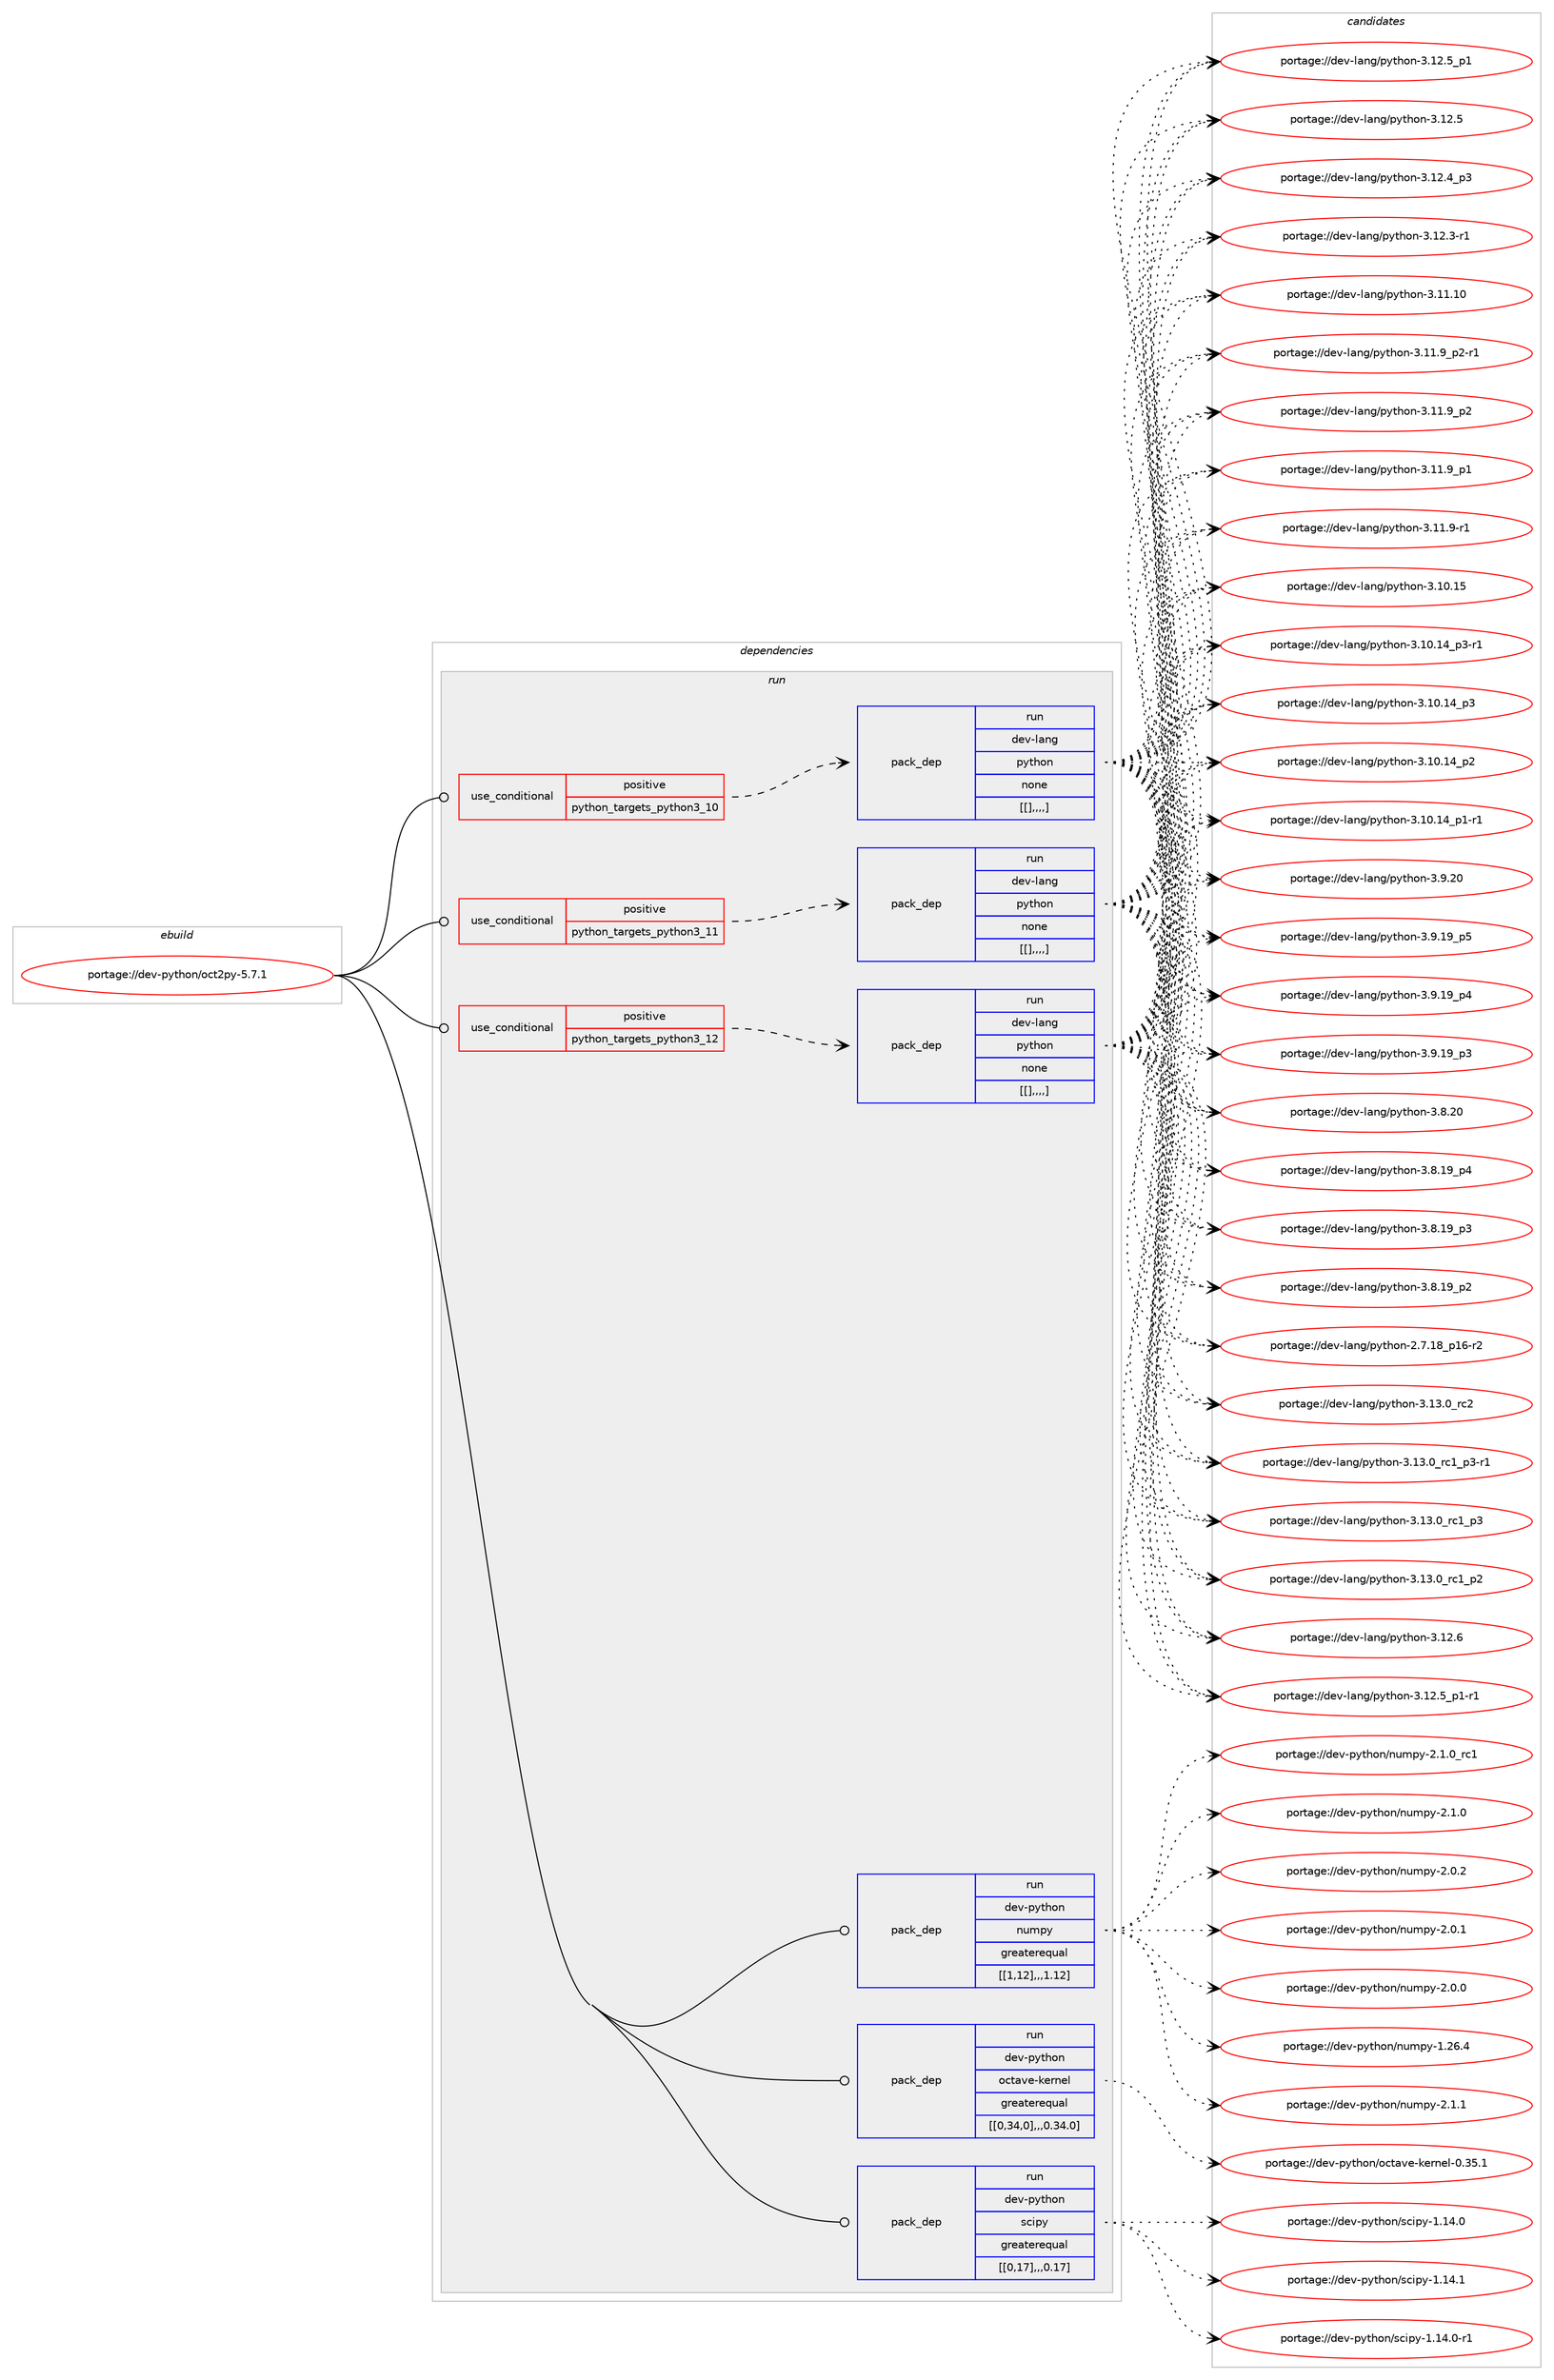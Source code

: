 digraph prolog {

# *************
# Graph options
# *************

newrank=true;
concentrate=true;
compound=true;
graph [rankdir=LR,fontname=Helvetica,fontsize=10,ranksep=1.5];#, ranksep=2.5, nodesep=0.2];
edge  [arrowhead=vee];
node  [fontname=Helvetica,fontsize=10];

# **********
# The ebuild
# **********

subgraph cluster_leftcol {
color=gray;
label=<<i>ebuild</i>>;
id [label="portage://dev-python/oct2py-5.7.1", color=red, width=4, href="../dev-python/oct2py-5.7.1.svg"];
}

# ****************
# The dependencies
# ****************

subgraph cluster_midcol {
color=gray;
label=<<i>dependencies</i>>;
subgraph cluster_compile {
fillcolor="#eeeeee";
style=filled;
label=<<i>compile</i>>;
}
subgraph cluster_compileandrun {
fillcolor="#eeeeee";
style=filled;
label=<<i>compile and run</i>>;
}
subgraph cluster_run {
fillcolor="#eeeeee";
style=filled;
label=<<i>run</i>>;
subgraph cond36118 {
dependency154109 [label=<<TABLE BORDER="0" CELLBORDER="1" CELLSPACING="0" CELLPADDING="4"><TR><TD ROWSPAN="3" CELLPADDING="10">use_conditional</TD></TR><TR><TD>positive</TD></TR><TR><TD>python_targets_python3_10</TD></TR></TABLE>>, shape=none, color=red];
subgraph pack116773 {
dependency154110 [label=<<TABLE BORDER="0" CELLBORDER="1" CELLSPACING="0" CELLPADDING="4" WIDTH="220"><TR><TD ROWSPAN="6" CELLPADDING="30">pack_dep</TD></TR><TR><TD WIDTH="110">run</TD></TR><TR><TD>dev-lang</TD></TR><TR><TD>python</TD></TR><TR><TD>none</TD></TR><TR><TD>[[],,,,]</TD></TR></TABLE>>, shape=none, color=blue];
}
dependency154109:e -> dependency154110:w [weight=20,style="dashed",arrowhead="vee"];
}
id:e -> dependency154109:w [weight=20,style="solid",arrowhead="odot"];
subgraph cond36119 {
dependency154111 [label=<<TABLE BORDER="0" CELLBORDER="1" CELLSPACING="0" CELLPADDING="4"><TR><TD ROWSPAN="3" CELLPADDING="10">use_conditional</TD></TR><TR><TD>positive</TD></TR><TR><TD>python_targets_python3_11</TD></TR></TABLE>>, shape=none, color=red];
subgraph pack116774 {
dependency154112 [label=<<TABLE BORDER="0" CELLBORDER="1" CELLSPACING="0" CELLPADDING="4" WIDTH="220"><TR><TD ROWSPAN="6" CELLPADDING="30">pack_dep</TD></TR><TR><TD WIDTH="110">run</TD></TR><TR><TD>dev-lang</TD></TR><TR><TD>python</TD></TR><TR><TD>none</TD></TR><TR><TD>[[],,,,]</TD></TR></TABLE>>, shape=none, color=blue];
}
dependency154111:e -> dependency154112:w [weight=20,style="dashed",arrowhead="vee"];
}
id:e -> dependency154111:w [weight=20,style="solid",arrowhead="odot"];
subgraph cond36120 {
dependency154113 [label=<<TABLE BORDER="0" CELLBORDER="1" CELLSPACING="0" CELLPADDING="4"><TR><TD ROWSPAN="3" CELLPADDING="10">use_conditional</TD></TR><TR><TD>positive</TD></TR><TR><TD>python_targets_python3_12</TD></TR></TABLE>>, shape=none, color=red];
subgraph pack116775 {
dependency154114 [label=<<TABLE BORDER="0" CELLBORDER="1" CELLSPACING="0" CELLPADDING="4" WIDTH="220"><TR><TD ROWSPAN="6" CELLPADDING="30">pack_dep</TD></TR><TR><TD WIDTH="110">run</TD></TR><TR><TD>dev-lang</TD></TR><TR><TD>python</TD></TR><TR><TD>none</TD></TR><TR><TD>[[],,,,]</TD></TR></TABLE>>, shape=none, color=blue];
}
dependency154113:e -> dependency154114:w [weight=20,style="dashed",arrowhead="vee"];
}
id:e -> dependency154113:w [weight=20,style="solid",arrowhead="odot"];
subgraph pack116776 {
dependency154115 [label=<<TABLE BORDER="0" CELLBORDER="1" CELLSPACING="0" CELLPADDING="4" WIDTH="220"><TR><TD ROWSPAN="6" CELLPADDING="30">pack_dep</TD></TR><TR><TD WIDTH="110">run</TD></TR><TR><TD>dev-python</TD></TR><TR><TD>numpy</TD></TR><TR><TD>greaterequal</TD></TR><TR><TD>[[1,12],,,1.12]</TD></TR></TABLE>>, shape=none, color=blue];
}
id:e -> dependency154115:w [weight=20,style="solid",arrowhead="odot"];
subgraph pack116777 {
dependency154116 [label=<<TABLE BORDER="0" CELLBORDER="1" CELLSPACING="0" CELLPADDING="4" WIDTH="220"><TR><TD ROWSPAN="6" CELLPADDING="30">pack_dep</TD></TR><TR><TD WIDTH="110">run</TD></TR><TR><TD>dev-python</TD></TR><TR><TD>octave-kernel</TD></TR><TR><TD>greaterequal</TD></TR><TR><TD>[[0,34,0],,,0.34.0]</TD></TR></TABLE>>, shape=none, color=blue];
}
id:e -> dependency154116:w [weight=20,style="solid",arrowhead="odot"];
subgraph pack116778 {
dependency154117 [label=<<TABLE BORDER="0" CELLBORDER="1" CELLSPACING="0" CELLPADDING="4" WIDTH="220"><TR><TD ROWSPAN="6" CELLPADDING="30">pack_dep</TD></TR><TR><TD WIDTH="110">run</TD></TR><TR><TD>dev-python</TD></TR><TR><TD>scipy</TD></TR><TR><TD>greaterequal</TD></TR><TR><TD>[[0,17],,,0.17]</TD></TR></TABLE>>, shape=none, color=blue];
}
id:e -> dependency154117:w [weight=20,style="solid",arrowhead="odot"];
}
}

# **************
# The candidates
# **************

subgraph cluster_choices {
rank=same;
color=gray;
label=<<i>candidates</i>>;

subgraph choice116773 {
color=black;
nodesep=1;
choice10010111845108971101034711212111610411111045514649514648951149950 [label="portage://dev-lang/python-3.13.0_rc2", color=red, width=4,href="../dev-lang/python-3.13.0_rc2.svg"];
choice1001011184510897110103471121211161041111104551464951464895114994995112514511449 [label="portage://dev-lang/python-3.13.0_rc1_p3-r1", color=red, width=4,href="../dev-lang/python-3.13.0_rc1_p3-r1.svg"];
choice100101118451089711010347112121116104111110455146495146489511499499511251 [label="portage://dev-lang/python-3.13.0_rc1_p3", color=red, width=4,href="../dev-lang/python-3.13.0_rc1_p3.svg"];
choice100101118451089711010347112121116104111110455146495146489511499499511250 [label="portage://dev-lang/python-3.13.0_rc1_p2", color=red, width=4,href="../dev-lang/python-3.13.0_rc1_p2.svg"];
choice10010111845108971101034711212111610411111045514649504654 [label="portage://dev-lang/python-3.12.6", color=red, width=4,href="../dev-lang/python-3.12.6.svg"];
choice1001011184510897110103471121211161041111104551464950465395112494511449 [label="portage://dev-lang/python-3.12.5_p1-r1", color=red, width=4,href="../dev-lang/python-3.12.5_p1-r1.svg"];
choice100101118451089711010347112121116104111110455146495046539511249 [label="portage://dev-lang/python-3.12.5_p1", color=red, width=4,href="../dev-lang/python-3.12.5_p1.svg"];
choice10010111845108971101034711212111610411111045514649504653 [label="portage://dev-lang/python-3.12.5", color=red, width=4,href="../dev-lang/python-3.12.5.svg"];
choice100101118451089711010347112121116104111110455146495046529511251 [label="portage://dev-lang/python-3.12.4_p3", color=red, width=4,href="../dev-lang/python-3.12.4_p3.svg"];
choice100101118451089711010347112121116104111110455146495046514511449 [label="portage://dev-lang/python-3.12.3-r1", color=red, width=4,href="../dev-lang/python-3.12.3-r1.svg"];
choice1001011184510897110103471121211161041111104551464949464948 [label="portage://dev-lang/python-3.11.10", color=red, width=4,href="../dev-lang/python-3.11.10.svg"];
choice1001011184510897110103471121211161041111104551464949465795112504511449 [label="portage://dev-lang/python-3.11.9_p2-r1", color=red, width=4,href="../dev-lang/python-3.11.9_p2-r1.svg"];
choice100101118451089711010347112121116104111110455146494946579511250 [label="portage://dev-lang/python-3.11.9_p2", color=red, width=4,href="../dev-lang/python-3.11.9_p2.svg"];
choice100101118451089711010347112121116104111110455146494946579511249 [label="portage://dev-lang/python-3.11.9_p1", color=red, width=4,href="../dev-lang/python-3.11.9_p1.svg"];
choice100101118451089711010347112121116104111110455146494946574511449 [label="portage://dev-lang/python-3.11.9-r1", color=red, width=4,href="../dev-lang/python-3.11.9-r1.svg"];
choice1001011184510897110103471121211161041111104551464948464953 [label="portage://dev-lang/python-3.10.15", color=red, width=4,href="../dev-lang/python-3.10.15.svg"];
choice100101118451089711010347112121116104111110455146494846495295112514511449 [label="portage://dev-lang/python-3.10.14_p3-r1", color=red, width=4,href="../dev-lang/python-3.10.14_p3-r1.svg"];
choice10010111845108971101034711212111610411111045514649484649529511251 [label="portage://dev-lang/python-3.10.14_p3", color=red, width=4,href="../dev-lang/python-3.10.14_p3.svg"];
choice10010111845108971101034711212111610411111045514649484649529511250 [label="portage://dev-lang/python-3.10.14_p2", color=red, width=4,href="../dev-lang/python-3.10.14_p2.svg"];
choice100101118451089711010347112121116104111110455146494846495295112494511449 [label="portage://dev-lang/python-3.10.14_p1-r1", color=red, width=4,href="../dev-lang/python-3.10.14_p1-r1.svg"];
choice10010111845108971101034711212111610411111045514657465048 [label="portage://dev-lang/python-3.9.20", color=red, width=4,href="../dev-lang/python-3.9.20.svg"];
choice100101118451089711010347112121116104111110455146574649579511253 [label="portage://dev-lang/python-3.9.19_p5", color=red, width=4,href="../dev-lang/python-3.9.19_p5.svg"];
choice100101118451089711010347112121116104111110455146574649579511252 [label="portage://dev-lang/python-3.9.19_p4", color=red, width=4,href="../dev-lang/python-3.9.19_p4.svg"];
choice100101118451089711010347112121116104111110455146574649579511251 [label="portage://dev-lang/python-3.9.19_p3", color=red, width=4,href="../dev-lang/python-3.9.19_p3.svg"];
choice10010111845108971101034711212111610411111045514656465048 [label="portage://dev-lang/python-3.8.20", color=red, width=4,href="../dev-lang/python-3.8.20.svg"];
choice100101118451089711010347112121116104111110455146564649579511252 [label="portage://dev-lang/python-3.8.19_p4", color=red, width=4,href="../dev-lang/python-3.8.19_p4.svg"];
choice100101118451089711010347112121116104111110455146564649579511251 [label="portage://dev-lang/python-3.8.19_p3", color=red, width=4,href="../dev-lang/python-3.8.19_p3.svg"];
choice100101118451089711010347112121116104111110455146564649579511250 [label="portage://dev-lang/python-3.8.19_p2", color=red, width=4,href="../dev-lang/python-3.8.19_p2.svg"];
choice100101118451089711010347112121116104111110455046554649569511249544511450 [label="portage://dev-lang/python-2.7.18_p16-r2", color=red, width=4,href="../dev-lang/python-2.7.18_p16-r2.svg"];
dependency154110:e -> choice10010111845108971101034711212111610411111045514649514648951149950:w [style=dotted,weight="100"];
dependency154110:e -> choice1001011184510897110103471121211161041111104551464951464895114994995112514511449:w [style=dotted,weight="100"];
dependency154110:e -> choice100101118451089711010347112121116104111110455146495146489511499499511251:w [style=dotted,weight="100"];
dependency154110:e -> choice100101118451089711010347112121116104111110455146495146489511499499511250:w [style=dotted,weight="100"];
dependency154110:e -> choice10010111845108971101034711212111610411111045514649504654:w [style=dotted,weight="100"];
dependency154110:e -> choice1001011184510897110103471121211161041111104551464950465395112494511449:w [style=dotted,weight="100"];
dependency154110:e -> choice100101118451089711010347112121116104111110455146495046539511249:w [style=dotted,weight="100"];
dependency154110:e -> choice10010111845108971101034711212111610411111045514649504653:w [style=dotted,weight="100"];
dependency154110:e -> choice100101118451089711010347112121116104111110455146495046529511251:w [style=dotted,weight="100"];
dependency154110:e -> choice100101118451089711010347112121116104111110455146495046514511449:w [style=dotted,weight="100"];
dependency154110:e -> choice1001011184510897110103471121211161041111104551464949464948:w [style=dotted,weight="100"];
dependency154110:e -> choice1001011184510897110103471121211161041111104551464949465795112504511449:w [style=dotted,weight="100"];
dependency154110:e -> choice100101118451089711010347112121116104111110455146494946579511250:w [style=dotted,weight="100"];
dependency154110:e -> choice100101118451089711010347112121116104111110455146494946579511249:w [style=dotted,weight="100"];
dependency154110:e -> choice100101118451089711010347112121116104111110455146494946574511449:w [style=dotted,weight="100"];
dependency154110:e -> choice1001011184510897110103471121211161041111104551464948464953:w [style=dotted,weight="100"];
dependency154110:e -> choice100101118451089711010347112121116104111110455146494846495295112514511449:w [style=dotted,weight="100"];
dependency154110:e -> choice10010111845108971101034711212111610411111045514649484649529511251:w [style=dotted,weight="100"];
dependency154110:e -> choice10010111845108971101034711212111610411111045514649484649529511250:w [style=dotted,weight="100"];
dependency154110:e -> choice100101118451089711010347112121116104111110455146494846495295112494511449:w [style=dotted,weight="100"];
dependency154110:e -> choice10010111845108971101034711212111610411111045514657465048:w [style=dotted,weight="100"];
dependency154110:e -> choice100101118451089711010347112121116104111110455146574649579511253:w [style=dotted,weight="100"];
dependency154110:e -> choice100101118451089711010347112121116104111110455146574649579511252:w [style=dotted,weight="100"];
dependency154110:e -> choice100101118451089711010347112121116104111110455146574649579511251:w [style=dotted,weight="100"];
dependency154110:e -> choice10010111845108971101034711212111610411111045514656465048:w [style=dotted,weight="100"];
dependency154110:e -> choice100101118451089711010347112121116104111110455146564649579511252:w [style=dotted,weight="100"];
dependency154110:e -> choice100101118451089711010347112121116104111110455146564649579511251:w [style=dotted,weight="100"];
dependency154110:e -> choice100101118451089711010347112121116104111110455146564649579511250:w [style=dotted,weight="100"];
dependency154110:e -> choice100101118451089711010347112121116104111110455046554649569511249544511450:w [style=dotted,weight="100"];
}
subgraph choice116774 {
color=black;
nodesep=1;
choice10010111845108971101034711212111610411111045514649514648951149950 [label="portage://dev-lang/python-3.13.0_rc2", color=red, width=4,href="../dev-lang/python-3.13.0_rc2.svg"];
choice1001011184510897110103471121211161041111104551464951464895114994995112514511449 [label="portage://dev-lang/python-3.13.0_rc1_p3-r1", color=red, width=4,href="../dev-lang/python-3.13.0_rc1_p3-r1.svg"];
choice100101118451089711010347112121116104111110455146495146489511499499511251 [label="portage://dev-lang/python-3.13.0_rc1_p3", color=red, width=4,href="../dev-lang/python-3.13.0_rc1_p3.svg"];
choice100101118451089711010347112121116104111110455146495146489511499499511250 [label="portage://dev-lang/python-3.13.0_rc1_p2", color=red, width=4,href="../dev-lang/python-3.13.0_rc1_p2.svg"];
choice10010111845108971101034711212111610411111045514649504654 [label="portage://dev-lang/python-3.12.6", color=red, width=4,href="../dev-lang/python-3.12.6.svg"];
choice1001011184510897110103471121211161041111104551464950465395112494511449 [label="portage://dev-lang/python-3.12.5_p1-r1", color=red, width=4,href="../dev-lang/python-3.12.5_p1-r1.svg"];
choice100101118451089711010347112121116104111110455146495046539511249 [label="portage://dev-lang/python-3.12.5_p1", color=red, width=4,href="../dev-lang/python-3.12.5_p1.svg"];
choice10010111845108971101034711212111610411111045514649504653 [label="portage://dev-lang/python-3.12.5", color=red, width=4,href="../dev-lang/python-3.12.5.svg"];
choice100101118451089711010347112121116104111110455146495046529511251 [label="portage://dev-lang/python-3.12.4_p3", color=red, width=4,href="../dev-lang/python-3.12.4_p3.svg"];
choice100101118451089711010347112121116104111110455146495046514511449 [label="portage://dev-lang/python-3.12.3-r1", color=red, width=4,href="../dev-lang/python-3.12.3-r1.svg"];
choice1001011184510897110103471121211161041111104551464949464948 [label="portage://dev-lang/python-3.11.10", color=red, width=4,href="../dev-lang/python-3.11.10.svg"];
choice1001011184510897110103471121211161041111104551464949465795112504511449 [label="portage://dev-lang/python-3.11.9_p2-r1", color=red, width=4,href="../dev-lang/python-3.11.9_p2-r1.svg"];
choice100101118451089711010347112121116104111110455146494946579511250 [label="portage://dev-lang/python-3.11.9_p2", color=red, width=4,href="../dev-lang/python-3.11.9_p2.svg"];
choice100101118451089711010347112121116104111110455146494946579511249 [label="portage://dev-lang/python-3.11.9_p1", color=red, width=4,href="../dev-lang/python-3.11.9_p1.svg"];
choice100101118451089711010347112121116104111110455146494946574511449 [label="portage://dev-lang/python-3.11.9-r1", color=red, width=4,href="../dev-lang/python-3.11.9-r1.svg"];
choice1001011184510897110103471121211161041111104551464948464953 [label="portage://dev-lang/python-3.10.15", color=red, width=4,href="../dev-lang/python-3.10.15.svg"];
choice100101118451089711010347112121116104111110455146494846495295112514511449 [label="portage://dev-lang/python-3.10.14_p3-r1", color=red, width=4,href="../dev-lang/python-3.10.14_p3-r1.svg"];
choice10010111845108971101034711212111610411111045514649484649529511251 [label="portage://dev-lang/python-3.10.14_p3", color=red, width=4,href="../dev-lang/python-3.10.14_p3.svg"];
choice10010111845108971101034711212111610411111045514649484649529511250 [label="portage://dev-lang/python-3.10.14_p2", color=red, width=4,href="../dev-lang/python-3.10.14_p2.svg"];
choice100101118451089711010347112121116104111110455146494846495295112494511449 [label="portage://dev-lang/python-3.10.14_p1-r1", color=red, width=4,href="../dev-lang/python-3.10.14_p1-r1.svg"];
choice10010111845108971101034711212111610411111045514657465048 [label="portage://dev-lang/python-3.9.20", color=red, width=4,href="../dev-lang/python-3.9.20.svg"];
choice100101118451089711010347112121116104111110455146574649579511253 [label="portage://dev-lang/python-3.9.19_p5", color=red, width=4,href="../dev-lang/python-3.9.19_p5.svg"];
choice100101118451089711010347112121116104111110455146574649579511252 [label="portage://dev-lang/python-3.9.19_p4", color=red, width=4,href="../dev-lang/python-3.9.19_p4.svg"];
choice100101118451089711010347112121116104111110455146574649579511251 [label="portage://dev-lang/python-3.9.19_p3", color=red, width=4,href="../dev-lang/python-3.9.19_p3.svg"];
choice10010111845108971101034711212111610411111045514656465048 [label="portage://dev-lang/python-3.8.20", color=red, width=4,href="../dev-lang/python-3.8.20.svg"];
choice100101118451089711010347112121116104111110455146564649579511252 [label="portage://dev-lang/python-3.8.19_p4", color=red, width=4,href="../dev-lang/python-3.8.19_p4.svg"];
choice100101118451089711010347112121116104111110455146564649579511251 [label="portage://dev-lang/python-3.8.19_p3", color=red, width=4,href="../dev-lang/python-3.8.19_p3.svg"];
choice100101118451089711010347112121116104111110455146564649579511250 [label="portage://dev-lang/python-3.8.19_p2", color=red, width=4,href="../dev-lang/python-3.8.19_p2.svg"];
choice100101118451089711010347112121116104111110455046554649569511249544511450 [label="portage://dev-lang/python-2.7.18_p16-r2", color=red, width=4,href="../dev-lang/python-2.7.18_p16-r2.svg"];
dependency154112:e -> choice10010111845108971101034711212111610411111045514649514648951149950:w [style=dotted,weight="100"];
dependency154112:e -> choice1001011184510897110103471121211161041111104551464951464895114994995112514511449:w [style=dotted,weight="100"];
dependency154112:e -> choice100101118451089711010347112121116104111110455146495146489511499499511251:w [style=dotted,weight="100"];
dependency154112:e -> choice100101118451089711010347112121116104111110455146495146489511499499511250:w [style=dotted,weight="100"];
dependency154112:e -> choice10010111845108971101034711212111610411111045514649504654:w [style=dotted,weight="100"];
dependency154112:e -> choice1001011184510897110103471121211161041111104551464950465395112494511449:w [style=dotted,weight="100"];
dependency154112:e -> choice100101118451089711010347112121116104111110455146495046539511249:w [style=dotted,weight="100"];
dependency154112:e -> choice10010111845108971101034711212111610411111045514649504653:w [style=dotted,weight="100"];
dependency154112:e -> choice100101118451089711010347112121116104111110455146495046529511251:w [style=dotted,weight="100"];
dependency154112:e -> choice100101118451089711010347112121116104111110455146495046514511449:w [style=dotted,weight="100"];
dependency154112:e -> choice1001011184510897110103471121211161041111104551464949464948:w [style=dotted,weight="100"];
dependency154112:e -> choice1001011184510897110103471121211161041111104551464949465795112504511449:w [style=dotted,weight="100"];
dependency154112:e -> choice100101118451089711010347112121116104111110455146494946579511250:w [style=dotted,weight="100"];
dependency154112:e -> choice100101118451089711010347112121116104111110455146494946579511249:w [style=dotted,weight="100"];
dependency154112:e -> choice100101118451089711010347112121116104111110455146494946574511449:w [style=dotted,weight="100"];
dependency154112:e -> choice1001011184510897110103471121211161041111104551464948464953:w [style=dotted,weight="100"];
dependency154112:e -> choice100101118451089711010347112121116104111110455146494846495295112514511449:w [style=dotted,weight="100"];
dependency154112:e -> choice10010111845108971101034711212111610411111045514649484649529511251:w [style=dotted,weight="100"];
dependency154112:e -> choice10010111845108971101034711212111610411111045514649484649529511250:w [style=dotted,weight="100"];
dependency154112:e -> choice100101118451089711010347112121116104111110455146494846495295112494511449:w [style=dotted,weight="100"];
dependency154112:e -> choice10010111845108971101034711212111610411111045514657465048:w [style=dotted,weight="100"];
dependency154112:e -> choice100101118451089711010347112121116104111110455146574649579511253:w [style=dotted,weight="100"];
dependency154112:e -> choice100101118451089711010347112121116104111110455146574649579511252:w [style=dotted,weight="100"];
dependency154112:e -> choice100101118451089711010347112121116104111110455146574649579511251:w [style=dotted,weight="100"];
dependency154112:e -> choice10010111845108971101034711212111610411111045514656465048:w [style=dotted,weight="100"];
dependency154112:e -> choice100101118451089711010347112121116104111110455146564649579511252:w [style=dotted,weight="100"];
dependency154112:e -> choice100101118451089711010347112121116104111110455146564649579511251:w [style=dotted,weight="100"];
dependency154112:e -> choice100101118451089711010347112121116104111110455146564649579511250:w [style=dotted,weight="100"];
dependency154112:e -> choice100101118451089711010347112121116104111110455046554649569511249544511450:w [style=dotted,weight="100"];
}
subgraph choice116775 {
color=black;
nodesep=1;
choice10010111845108971101034711212111610411111045514649514648951149950 [label="portage://dev-lang/python-3.13.0_rc2", color=red, width=4,href="../dev-lang/python-3.13.0_rc2.svg"];
choice1001011184510897110103471121211161041111104551464951464895114994995112514511449 [label="portage://dev-lang/python-3.13.0_rc1_p3-r1", color=red, width=4,href="../dev-lang/python-3.13.0_rc1_p3-r1.svg"];
choice100101118451089711010347112121116104111110455146495146489511499499511251 [label="portage://dev-lang/python-3.13.0_rc1_p3", color=red, width=4,href="../dev-lang/python-3.13.0_rc1_p3.svg"];
choice100101118451089711010347112121116104111110455146495146489511499499511250 [label="portage://dev-lang/python-3.13.0_rc1_p2", color=red, width=4,href="../dev-lang/python-3.13.0_rc1_p2.svg"];
choice10010111845108971101034711212111610411111045514649504654 [label="portage://dev-lang/python-3.12.6", color=red, width=4,href="../dev-lang/python-3.12.6.svg"];
choice1001011184510897110103471121211161041111104551464950465395112494511449 [label="portage://dev-lang/python-3.12.5_p1-r1", color=red, width=4,href="../dev-lang/python-3.12.5_p1-r1.svg"];
choice100101118451089711010347112121116104111110455146495046539511249 [label="portage://dev-lang/python-3.12.5_p1", color=red, width=4,href="../dev-lang/python-3.12.5_p1.svg"];
choice10010111845108971101034711212111610411111045514649504653 [label="portage://dev-lang/python-3.12.5", color=red, width=4,href="../dev-lang/python-3.12.5.svg"];
choice100101118451089711010347112121116104111110455146495046529511251 [label="portage://dev-lang/python-3.12.4_p3", color=red, width=4,href="../dev-lang/python-3.12.4_p3.svg"];
choice100101118451089711010347112121116104111110455146495046514511449 [label="portage://dev-lang/python-3.12.3-r1", color=red, width=4,href="../dev-lang/python-3.12.3-r1.svg"];
choice1001011184510897110103471121211161041111104551464949464948 [label="portage://dev-lang/python-3.11.10", color=red, width=4,href="../dev-lang/python-3.11.10.svg"];
choice1001011184510897110103471121211161041111104551464949465795112504511449 [label="portage://dev-lang/python-3.11.9_p2-r1", color=red, width=4,href="../dev-lang/python-3.11.9_p2-r1.svg"];
choice100101118451089711010347112121116104111110455146494946579511250 [label="portage://dev-lang/python-3.11.9_p2", color=red, width=4,href="../dev-lang/python-3.11.9_p2.svg"];
choice100101118451089711010347112121116104111110455146494946579511249 [label="portage://dev-lang/python-3.11.9_p1", color=red, width=4,href="../dev-lang/python-3.11.9_p1.svg"];
choice100101118451089711010347112121116104111110455146494946574511449 [label="portage://dev-lang/python-3.11.9-r1", color=red, width=4,href="../dev-lang/python-3.11.9-r1.svg"];
choice1001011184510897110103471121211161041111104551464948464953 [label="portage://dev-lang/python-3.10.15", color=red, width=4,href="../dev-lang/python-3.10.15.svg"];
choice100101118451089711010347112121116104111110455146494846495295112514511449 [label="portage://dev-lang/python-3.10.14_p3-r1", color=red, width=4,href="../dev-lang/python-3.10.14_p3-r1.svg"];
choice10010111845108971101034711212111610411111045514649484649529511251 [label="portage://dev-lang/python-3.10.14_p3", color=red, width=4,href="../dev-lang/python-3.10.14_p3.svg"];
choice10010111845108971101034711212111610411111045514649484649529511250 [label="portage://dev-lang/python-3.10.14_p2", color=red, width=4,href="../dev-lang/python-3.10.14_p2.svg"];
choice100101118451089711010347112121116104111110455146494846495295112494511449 [label="portage://dev-lang/python-3.10.14_p1-r1", color=red, width=4,href="../dev-lang/python-3.10.14_p1-r1.svg"];
choice10010111845108971101034711212111610411111045514657465048 [label="portage://dev-lang/python-3.9.20", color=red, width=4,href="../dev-lang/python-3.9.20.svg"];
choice100101118451089711010347112121116104111110455146574649579511253 [label="portage://dev-lang/python-3.9.19_p5", color=red, width=4,href="../dev-lang/python-3.9.19_p5.svg"];
choice100101118451089711010347112121116104111110455146574649579511252 [label="portage://dev-lang/python-3.9.19_p4", color=red, width=4,href="../dev-lang/python-3.9.19_p4.svg"];
choice100101118451089711010347112121116104111110455146574649579511251 [label="portage://dev-lang/python-3.9.19_p3", color=red, width=4,href="../dev-lang/python-3.9.19_p3.svg"];
choice10010111845108971101034711212111610411111045514656465048 [label="portage://dev-lang/python-3.8.20", color=red, width=4,href="../dev-lang/python-3.8.20.svg"];
choice100101118451089711010347112121116104111110455146564649579511252 [label="portage://dev-lang/python-3.8.19_p4", color=red, width=4,href="../dev-lang/python-3.8.19_p4.svg"];
choice100101118451089711010347112121116104111110455146564649579511251 [label="portage://dev-lang/python-3.8.19_p3", color=red, width=4,href="../dev-lang/python-3.8.19_p3.svg"];
choice100101118451089711010347112121116104111110455146564649579511250 [label="portage://dev-lang/python-3.8.19_p2", color=red, width=4,href="../dev-lang/python-3.8.19_p2.svg"];
choice100101118451089711010347112121116104111110455046554649569511249544511450 [label="portage://dev-lang/python-2.7.18_p16-r2", color=red, width=4,href="../dev-lang/python-2.7.18_p16-r2.svg"];
dependency154114:e -> choice10010111845108971101034711212111610411111045514649514648951149950:w [style=dotted,weight="100"];
dependency154114:e -> choice1001011184510897110103471121211161041111104551464951464895114994995112514511449:w [style=dotted,weight="100"];
dependency154114:e -> choice100101118451089711010347112121116104111110455146495146489511499499511251:w [style=dotted,weight="100"];
dependency154114:e -> choice100101118451089711010347112121116104111110455146495146489511499499511250:w [style=dotted,weight="100"];
dependency154114:e -> choice10010111845108971101034711212111610411111045514649504654:w [style=dotted,weight="100"];
dependency154114:e -> choice1001011184510897110103471121211161041111104551464950465395112494511449:w [style=dotted,weight="100"];
dependency154114:e -> choice100101118451089711010347112121116104111110455146495046539511249:w [style=dotted,weight="100"];
dependency154114:e -> choice10010111845108971101034711212111610411111045514649504653:w [style=dotted,weight="100"];
dependency154114:e -> choice100101118451089711010347112121116104111110455146495046529511251:w [style=dotted,weight="100"];
dependency154114:e -> choice100101118451089711010347112121116104111110455146495046514511449:w [style=dotted,weight="100"];
dependency154114:e -> choice1001011184510897110103471121211161041111104551464949464948:w [style=dotted,weight="100"];
dependency154114:e -> choice1001011184510897110103471121211161041111104551464949465795112504511449:w [style=dotted,weight="100"];
dependency154114:e -> choice100101118451089711010347112121116104111110455146494946579511250:w [style=dotted,weight="100"];
dependency154114:e -> choice100101118451089711010347112121116104111110455146494946579511249:w [style=dotted,weight="100"];
dependency154114:e -> choice100101118451089711010347112121116104111110455146494946574511449:w [style=dotted,weight="100"];
dependency154114:e -> choice1001011184510897110103471121211161041111104551464948464953:w [style=dotted,weight="100"];
dependency154114:e -> choice100101118451089711010347112121116104111110455146494846495295112514511449:w [style=dotted,weight="100"];
dependency154114:e -> choice10010111845108971101034711212111610411111045514649484649529511251:w [style=dotted,weight="100"];
dependency154114:e -> choice10010111845108971101034711212111610411111045514649484649529511250:w [style=dotted,weight="100"];
dependency154114:e -> choice100101118451089711010347112121116104111110455146494846495295112494511449:w [style=dotted,weight="100"];
dependency154114:e -> choice10010111845108971101034711212111610411111045514657465048:w [style=dotted,weight="100"];
dependency154114:e -> choice100101118451089711010347112121116104111110455146574649579511253:w [style=dotted,weight="100"];
dependency154114:e -> choice100101118451089711010347112121116104111110455146574649579511252:w [style=dotted,weight="100"];
dependency154114:e -> choice100101118451089711010347112121116104111110455146574649579511251:w [style=dotted,weight="100"];
dependency154114:e -> choice10010111845108971101034711212111610411111045514656465048:w [style=dotted,weight="100"];
dependency154114:e -> choice100101118451089711010347112121116104111110455146564649579511252:w [style=dotted,weight="100"];
dependency154114:e -> choice100101118451089711010347112121116104111110455146564649579511251:w [style=dotted,weight="100"];
dependency154114:e -> choice100101118451089711010347112121116104111110455146564649579511250:w [style=dotted,weight="100"];
dependency154114:e -> choice100101118451089711010347112121116104111110455046554649569511249544511450:w [style=dotted,weight="100"];
}
subgraph choice116776 {
color=black;
nodesep=1;
choice1001011184511212111610411111047110117109112121455046494649 [label="portage://dev-python/numpy-2.1.1", color=red, width=4,href="../dev-python/numpy-2.1.1.svg"];
choice1001011184511212111610411111047110117109112121455046494648951149949 [label="portage://dev-python/numpy-2.1.0_rc1", color=red, width=4,href="../dev-python/numpy-2.1.0_rc1.svg"];
choice1001011184511212111610411111047110117109112121455046494648 [label="portage://dev-python/numpy-2.1.0", color=red, width=4,href="../dev-python/numpy-2.1.0.svg"];
choice1001011184511212111610411111047110117109112121455046484650 [label="portage://dev-python/numpy-2.0.2", color=red, width=4,href="../dev-python/numpy-2.0.2.svg"];
choice1001011184511212111610411111047110117109112121455046484649 [label="portage://dev-python/numpy-2.0.1", color=red, width=4,href="../dev-python/numpy-2.0.1.svg"];
choice1001011184511212111610411111047110117109112121455046484648 [label="portage://dev-python/numpy-2.0.0", color=red, width=4,href="../dev-python/numpy-2.0.0.svg"];
choice100101118451121211161041111104711011710911212145494650544652 [label="portage://dev-python/numpy-1.26.4", color=red, width=4,href="../dev-python/numpy-1.26.4.svg"];
dependency154115:e -> choice1001011184511212111610411111047110117109112121455046494649:w [style=dotted,weight="100"];
dependency154115:e -> choice1001011184511212111610411111047110117109112121455046494648951149949:w [style=dotted,weight="100"];
dependency154115:e -> choice1001011184511212111610411111047110117109112121455046494648:w [style=dotted,weight="100"];
dependency154115:e -> choice1001011184511212111610411111047110117109112121455046484650:w [style=dotted,weight="100"];
dependency154115:e -> choice1001011184511212111610411111047110117109112121455046484649:w [style=dotted,weight="100"];
dependency154115:e -> choice1001011184511212111610411111047110117109112121455046484648:w [style=dotted,weight="100"];
dependency154115:e -> choice100101118451121211161041111104711011710911212145494650544652:w [style=dotted,weight="100"];
}
subgraph choice116777 {
color=black;
nodesep=1;
choice100101118451121211161041111104711199116971181014510710111411010110845484651534649 [label="portage://dev-python/octave-kernel-0.35.1", color=red, width=4,href="../dev-python/octave-kernel-0.35.1.svg"];
dependency154116:e -> choice100101118451121211161041111104711199116971181014510710111411010110845484651534649:w [style=dotted,weight="100"];
}
subgraph choice116778 {
color=black;
nodesep=1;
choice10010111845112121116104111110471159910511212145494649524649 [label="portage://dev-python/scipy-1.14.1", color=red, width=4,href="../dev-python/scipy-1.14.1.svg"];
choice100101118451121211161041111104711599105112121454946495246484511449 [label="portage://dev-python/scipy-1.14.0-r1", color=red, width=4,href="../dev-python/scipy-1.14.0-r1.svg"];
choice10010111845112121116104111110471159910511212145494649524648 [label="portage://dev-python/scipy-1.14.0", color=red, width=4,href="../dev-python/scipy-1.14.0.svg"];
dependency154117:e -> choice10010111845112121116104111110471159910511212145494649524649:w [style=dotted,weight="100"];
dependency154117:e -> choice100101118451121211161041111104711599105112121454946495246484511449:w [style=dotted,weight="100"];
dependency154117:e -> choice10010111845112121116104111110471159910511212145494649524648:w [style=dotted,weight="100"];
}
}

}
